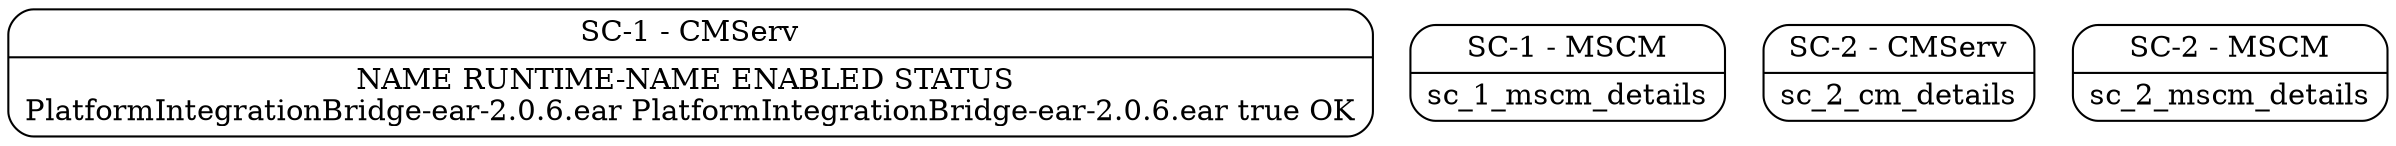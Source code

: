 #dot vapptest.dot -Tpng -o hello.png
digraph deploymentDiagram{ 
	node[shape=Mrecord]
	sc_1_cm [label="{<f0> SC-1 - CMServ|<f1> NAME RUNTIME-NAME ENABLED STATUS \nPlatformIntegrationBridge-ear-2.0.6.ear PlatformIntegrationBridge-ear-2.0.6.ear true OK  }"];
	sc_1_mscm [label="{<f0> SC-1 - MSCM|<f1> sc_1_mscm_details }"];
	sc_2_cm [label="{<f0> SC-2 - CMServ|<f1> sc_2_cm_details }"];
	sc_2_mscm [label="{<f0> SC-2 - MSCM|<f1> sc_2_mscm_details }"];
}
